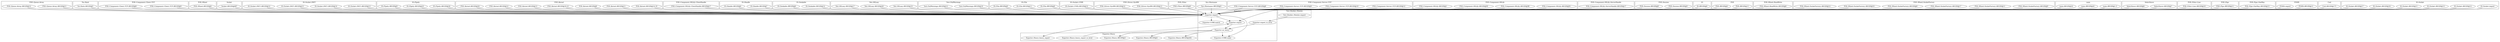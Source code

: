 digraph {
graph [overlap=false]
subgraph cluster_POE_Queue_Array {
	label="POE::Queue::Array";
	"POE::Queue::Array::BEGIN@11";
	"POE::Queue::Array::BEGIN@12";
}
subgraph cluster_Tie_Hash {
	label="Tie::Hash";
	"Tie::Hash::BEGIN@5";
}
subgraph cluster_POE_Component_Client_TCP {
	label="POE::Component::Client::TCP";
	"POE::Component::Client::TCP::BEGIN@9";
	"POE::Component::Client::TCP::BEGIN@8";
}
subgraph cluster_POE_Wheel {
	label="POE::Wheel";
	"POE::Wheel::BEGIN@8";
}
subgraph cluster_Socket {
	label="Socket";
	"Socket::BEGIN@687";
}
subgraph cluster_IO_Socket_INET {
	label="IO::Socket::INET";
	"IO::Socket::INET::BEGIN@15";
	"IO::Socket::INET::BEGIN@12";
	"IO::Socket::INET::BEGIN@13";
	"IO::Socket::INET::BEGIN@14";
}
subgraph cluster_IO_Pipely {
	label="IO::Pipely";
	"IO::Pipely::BEGIN@23";
	"IO::Pipely::BEGIN@9";
	"IO::Pipely::BEGIN@24";
}
subgraph cluster_POE_Kernel {
	label="POE::Kernel";
	"POE::Kernel::BEGIN@14.19";
	"POE::Kernel::BEGIN@11";
	"POE::Kernel::BEGIN@8";
	"POE::Kernel::BEGIN@16.21";
	"POE::Kernel::BEGIN@13";
	"POE::Kernel::BEGIN@12";
	"POE::Kernel::BEGIN@24";
}
subgraph cluster_POE_Component_SSLify_ClientHandle {
	label="POE::Component::SSLify::ClientHandle";
	"POE::Component::SSLify::ClientHandle::BEGIN@17";
}
subgraph cluster_IO_Handle {
	label="IO::Handle";
	"IO::Handle::BEGIN@7";
	"IO::Handle::BEGIN@6";
}
subgraph cluster_IO_Seekable {
	label="IO::Seekable";
	"IO::Seekable::BEGIN@12";
	"IO::Seekable::BEGIN@6";
}
subgraph cluster_Net_SSLeay {
	label="Net::SSLeay";
	"Net::SSLeay::BEGIN@20";
	"Net::SSLeay::BEGIN@17";
	"Net::SSLeay::BEGIN@19";
}
subgraph cluster_Test_FailWarnings {
	label="Test::FailWarnings";
	"Test::FailWarnings::BEGIN@10";
	"Test::FailWarnings::BEGIN@12";
}
subgraph cluster_IO_File {
	label="IO::File";
	"IO::File::BEGIN@11";
	"IO::File::BEGIN@9";
	"IO::File::BEGIN@8";
}
subgraph cluster_IO_Socket_UNIX {
	label="IO::Socket::UNIX";
	"IO::Socket::UNIX::BEGIN@12";
}
subgraph cluster_Exporter {
	label="Exporter";
	"Exporter::as_heavy";
	"Exporter::import";
	"Exporter::export";
	"Exporter::export_to_level";
	"Exporter::CORE:match";
	"Exporter::CORE:subst";
}
subgraph cluster_POE_Driver_SysRW {
	label="POE::Driver::SysRW";
	"POE::Driver::SysRW::BEGIN@13";
	"POE::Driver::SysRW::BEGIN@12";
}
subgraph cluster_POE_Filter {
	label="POE::Filter";
	"POE::Filter::BEGIN@8";
}
subgraph cluster_Sys_Hostname {
	label="Sys::Hostname";
	"Sys::Hostname::BEGIN@5";
}
subgraph cluster_POE_Component_Server_TCP {
	label="POE::Component::Server::TCP";
	"POE::Component::Server::TCP::BEGIN@9";
	"POE::Component::Server::TCP::BEGIN@8";
	"POE::Component::Server::TCP::BEGIN@12";
	"POE::Component::Server::TCP::BEGIN@10";
}
subgraph cluster_POE_Component_SSLify {
	label="POE::Component::SSLify";
	"POE::Component::SSLify::BEGIN@95";
	"POE::Component::SSLify::BEGIN@1";
	"POE::Component::SSLify::BEGIN@91";
	"POE::Component::SSLify::BEGIN@98";
}
subgraph cluster_POE_Component_SSLify_ServerHandle {
	label="POE::Component::SSLify::ServerHandle";
	"POE::Component::SSLify::ServerHandle::BEGIN@17";
}
subgraph cluster_IO_Socket {
	label="IO::Socket";
	"IO::Socket::BEGIN@13";
	"IO::Socket::BEGIN@11";
	"IO::Socket::BEGIN@16";
	"IO::Socket::BEGIN@17";
	"IO::Socket::BEGIN@12";
	"IO::Socket::import";
}
subgraph cluster_POE_Session {
	label="POE::Session";
	"POE::Session::BEGIN@9";
	"POE::Session::BEGIN@8";
}
subgraph cluster_Test_Builder_Module {
	label="Test::Builder::Module";
	"Test::Builder::Module::import";
}
subgraph cluster_IO {
	label="IO";
	"IO::BEGIN@6";
}
subgraph cluster_Exporter_Heavy {
	label="Exporter::Heavy";
	"Exporter::Heavy::BEGIN@202";
	"Exporter::Heavy::heavy_export";
	"Exporter::Heavy::heavy_export_to_level";
	"Exporter::Heavy::BEGIN@4";
	"Exporter::Heavy::BEGIN@3";
}
subgraph cluster_POE {
	label="POE";
	"POE::BEGIN@11";
	"POE::BEGIN@6";
}
subgraph cluster_POE_Wheel_ReadWrite {
	label="POE::Wheel::ReadWrite";
	"POE::Wheel::ReadWrite::BEGIN@8";
}
subgraph cluster_POE_Wheel_SocketFactory {
	label="POE::Wheel::SocketFactory";
	"POE::Wheel::SocketFactory::BEGIN@53";
	"POE::Wheel::SocketFactory::BEGIN@12";
	"POE::Wheel::SocketFactory::BEGIN@9";
	"POE::Wheel::SocketFactory::BEGIN@11";
	"POE::Wheel::SocketFactory::BEGIN@17";
	"POE::Wheel::SocketFactory::BEGIN@8";
}
subgraph cluster_main {
	label="main";
	"main::BEGIN@41";
	"main::BEGIN@22";
	"main::BEGIN@1.3";
}
subgraph cluster_SelectSaver {
	label="SelectSaver";
	"SelectSaver::BEGIN@7";
	"SelectSaver::BEGIN@6";
}
subgraph cluster_POE_Filter_Line {
	label="POE::Filter::Line";
	"POE::Filter::Line::BEGIN@10";
}
subgraph cluster_POE_Pipe {
	label="POE::Pipe";
	"POE::Pipe::BEGIN@11";
}
subgraph cluster_POE_Pipe_OneWay {
	label="POE::Pipe::OneWay";
	"POE::Pipe::OneWay::BEGIN@13";
}
subgraph cluster_POSIX {
	label="POSIX";
	"POSIX::BEGIN@11";
	"POSIX::import";
}
subgraph cluster_Cwd {
	label="Cwd";
	"Cwd::BEGIN@171";
}
"Exporter::export_to_level" -> "Exporter::as_heavy";
"Exporter::export" -> "Exporter::as_heavy";
"Exporter::import" -> "Exporter::CORE:match";
"Exporter::as_heavy" -> "Exporter::Heavy::BEGIN@3";
"POE::Driver::SysRW::BEGIN@12" -> "Exporter::import";
"IO::Socket::BEGIN@13" -> "Exporter::import";
"IO::Socket::UNIX::BEGIN@12" -> "Exporter::import";
"POE::Component::Client::TCP::BEGIN@8" -> "Exporter::import";
"IO::Socket::INET::BEGIN@12" -> "Exporter::import";
"POE::Component::Server::TCP::BEGIN@9" -> "Exporter::import";
"IO::Handle::BEGIN@7" -> "Exporter::import";
"POE::Driver::SysRW::BEGIN@13" -> "Exporter::import";
"POE::Queue::Array::BEGIN@11" -> "Exporter::import";
"IO::Socket::INET::BEGIN@14" -> "Exporter::import";
"POE::BEGIN@11" -> "Exporter::import";
"Sys::Hostname::BEGIN@5" -> "Exporter::import";
"POE::Kernel::BEGIN@8" -> "Exporter::import";
"IO::Socket::INET::BEGIN@15" -> "Exporter::import";
"POE::Wheel::SocketFactory::BEGIN@9" -> "Exporter::import";
"POE::Wheel::SocketFactory::BEGIN@11" -> "Exporter::import";
"Test::FailWarnings::BEGIN@10" -> "Exporter::import";
"POE::Session::BEGIN@9" -> "Exporter::import";
"Cwd::BEGIN@171" -> "Exporter::import";
"Socket::BEGIN@687" -> "Exporter::import";
"main::BEGIN@22" -> "Exporter::import";
"IO::Socket::BEGIN@16" -> "Exporter::import";
"POE::Kernel::BEGIN@14.19" -> "Exporter::import";
"POE::Wheel::SocketFactory::BEGIN@8" -> "Exporter::import";
"POE::Wheel::SocketFactory::BEGIN@17" -> "Exporter::import";
"POE::Component::Server::TCP::BEGIN@8" -> "Exporter::import";
"IO::Pipely::BEGIN@9" -> "Exporter::import";
"Test::FailWarnings::BEGIN@12" -> "Exporter::import";
"main::BEGIN@1.3" -> "Exporter::import";
"POE::Filter::Line::BEGIN@10" -> "Exporter::import";
"POE::Wheel::SocketFactory::BEGIN@53" -> "Exporter::import";
"POE::Queue::Array::BEGIN@12" -> "Exporter::import";
"POE::Kernel::BEGIN@16.21" -> "Exporter::import";
"IO::File::BEGIN@11" -> "Exporter::import";
"main::BEGIN@41" -> "Exporter::import";
"POE::Kernel::BEGIN@24" -> "Exporter::import";
"POSIX::BEGIN@11" -> "Exporter::import";
"SelectSaver::BEGIN@7" -> "Exporter::import";
"IO::Socket::BEGIN@17" -> "Exporter::import";
"POSIX::import" -> "Exporter::import";
"POE::Component::SSLify::BEGIN@98" -> "Exporter::import";
"IO::File::BEGIN@9" -> "Exporter::import";
"POE::Wheel::BEGIN@8" -> "Exporter::import";
"Net::SSLeay::BEGIN@19" -> "Exporter::import";
"POE::Component::Server::TCP::BEGIN@12" -> "Exporter::import";
"POE::Component::SSLify::ClientHandle::BEGIN@17" -> "Exporter::import";
"POE::Kernel::BEGIN@11" -> "Exporter::import";
"POE::Session::BEGIN@8" -> "Exporter::import";
"IO::File::BEGIN@8" -> "Exporter::import";
"POE::Wheel::ReadWrite::BEGIN@8" -> "Exporter::import";
"POE::Filter::BEGIN@8" -> "Exporter::import";
"POE::Component::SSLify::BEGIN@95" -> "Exporter::import";
"SelectSaver::BEGIN@6" -> "Exporter::import";
"POE::Kernel::BEGIN@12" -> "Exporter::import";
"IO::Pipely::BEGIN@23" -> "Exporter::import";
"Net::SSLeay::BEGIN@17" -> "Exporter::import";
"Tie::Hash::BEGIN@5" -> "Exporter::import";
"POE::Component::Client::TCP::BEGIN@9" -> "Exporter::import";
"IO::Socket::INET::BEGIN@13" -> "Exporter::import";
"POE::Kernel::BEGIN@13" -> "Exporter::import";
"POE::Pipe::BEGIN@11" -> "Exporter::import";
"POE::Component::SSLify::ServerHandle::BEGIN@17" -> "Exporter::import";
"IO::Seekable::BEGIN@6" -> "Exporter::import";
"POE::Component::SSLify::BEGIN@91" -> "Exporter::import";
"POE::Pipe::OneWay::BEGIN@13" -> "Exporter::import";
"IO::Pipely::BEGIN@24" -> "Exporter::import";
"IO::Socket::BEGIN@11" -> "Exporter::import";
"IO::BEGIN@6" -> "Exporter::import";
"POE::BEGIN@6" -> "Exporter::import";
"IO::Handle::BEGIN@6" -> "Exporter::import";
"POE::Wheel::SocketFactory::BEGIN@12" -> "Exporter::import";
"IO::Socket::BEGIN@12" -> "Exporter::import";
"POE::Component::Server::TCP::BEGIN@10" -> "Exporter::import";
"IO::Seekable::BEGIN@12" -> "Exporter::import";
"POE::Component::SSLify::BEGIN@1" -> "Exporter::import";
"Net::SSLeay::BEGIN@20" -> "Exporter::import";
"Exporter::as_heavy" -> "Exporter::Heavy::BEGIN@4";
"Test::Builder::Module::import" -> "Exporter::export_to_level";
"Exporter::Heavy::heavy_export_to_level" -> "Exporter::export";
"IO::Socket::import" -> "Exporter::export";
"Exporter::import" -> "Exporter::export";
"Exporter::as_heavy" -> "Exporter::Heavy::BEGIN@202";
"Exporter::as_heavy" -> "Exporter::CORE:subst";
"Exporter::import" -> "Exporter::CORE:subst";
"Exporter::import" -> "Exporter::Heavy::heavy_export";
}
